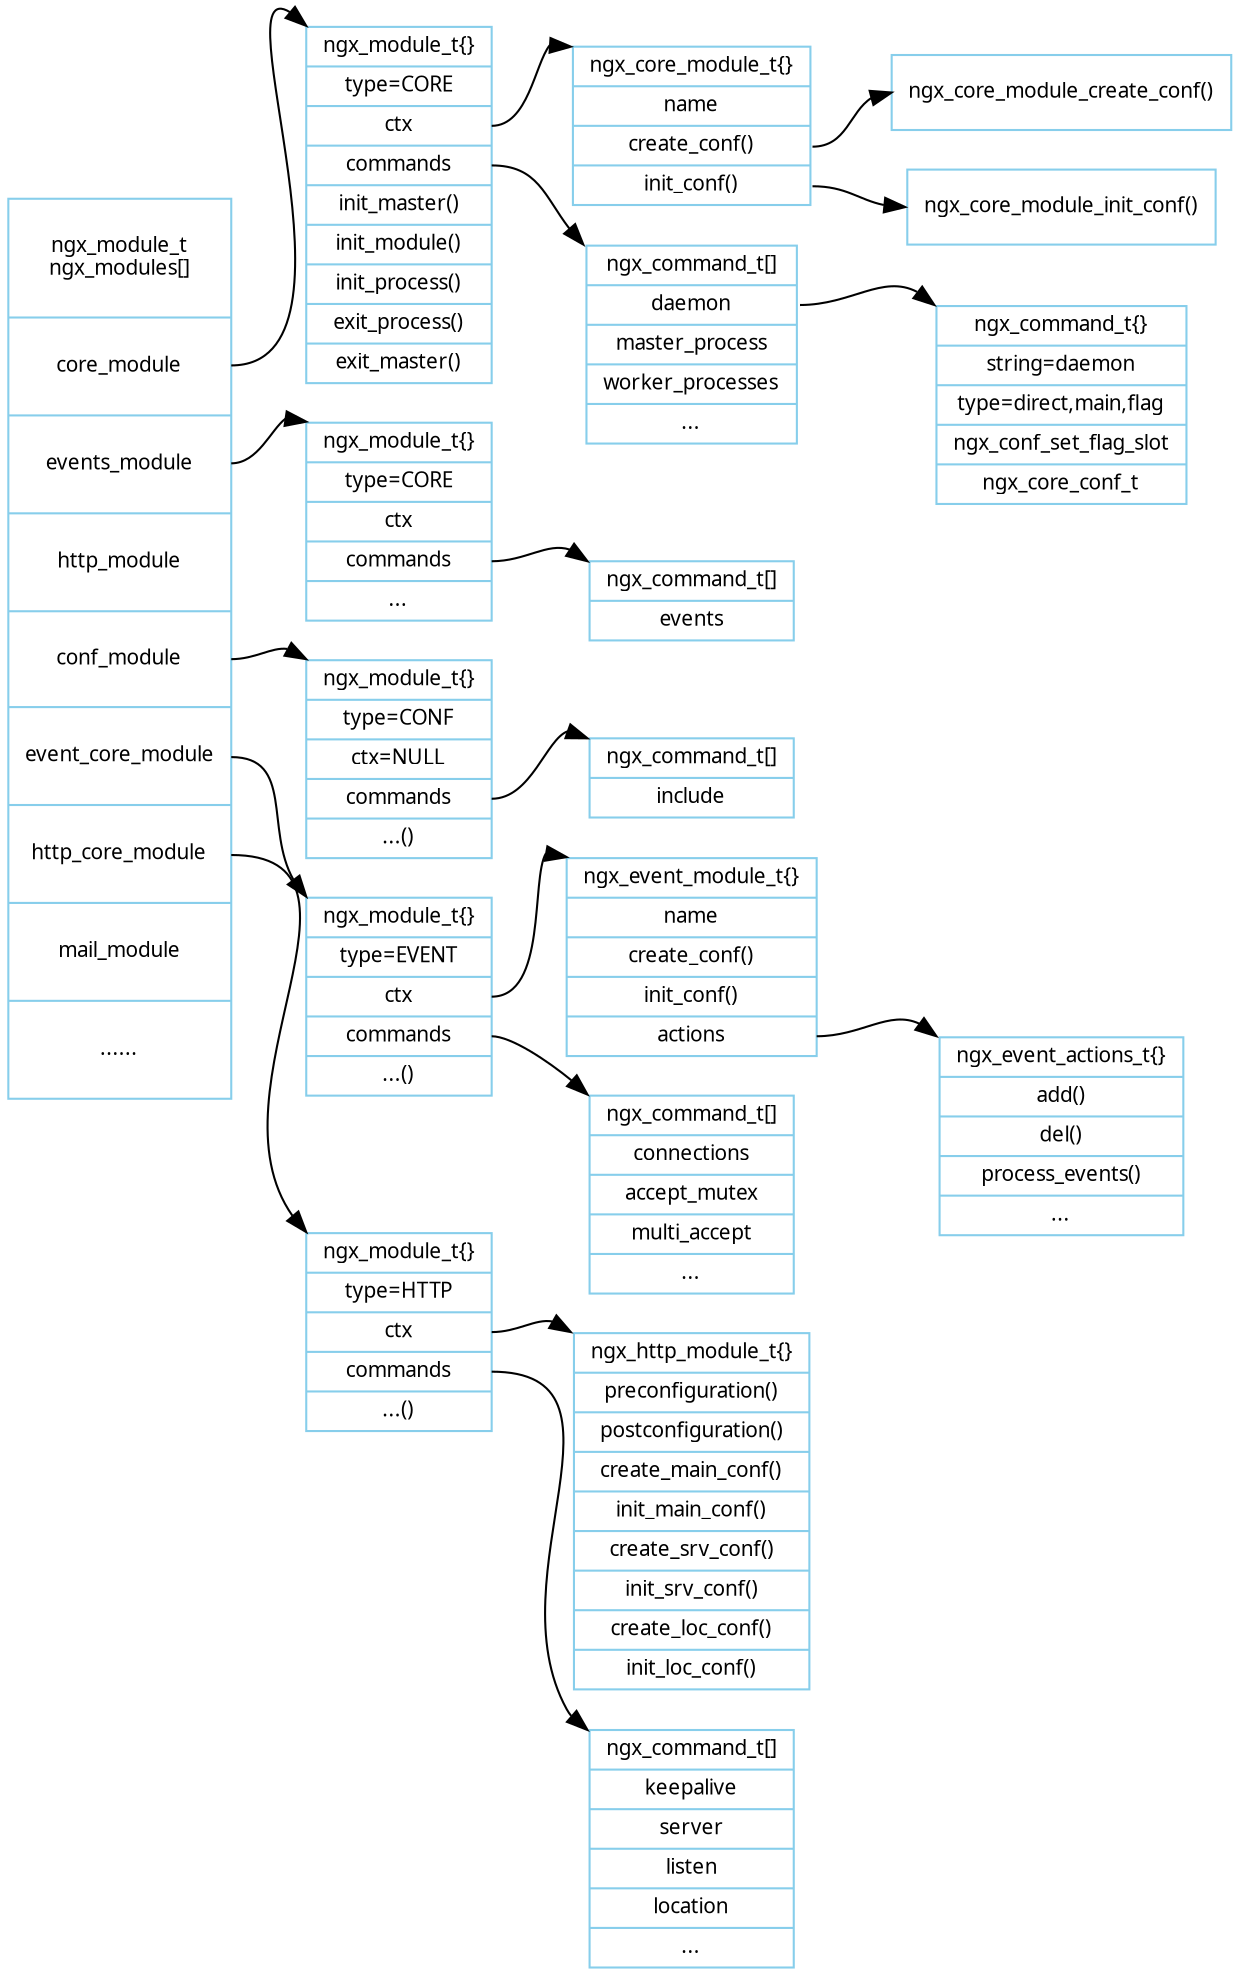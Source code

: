 digraph ngx_module {
   rankdir=LR;
   node [shape=record, color=skyblue, fontname="Verdana", fontsize=10];

   ngx_modules [label="ngx_module_t\nngx_modules[]|<core>core_module|<events>events_module|http_module|<conf>conf_module|<eventcore>event_core_module|<httpcore>http_core_module|<mail>mail_module|......", height=6];
   
   ngx_core_module[label="ngx_module_t\{\}|type=CORE|<ctx>ctx|<commands>commands|init_master()|init_module()|init_process()|exit_process()|exit_master()"];
   ngx_core_module_ctx[label="ngx_core_module_t\{\}|name|<create>create_conf()|<init>init_conf()"];
   ngx_core_commands[label="ngx_command_t[]|<daemon>daemon|master_process|worker_processes|..."];
   ngx_daemon_command[label="ngx_command_t\{\}|string=daemon|type=direct,main,flag|ngx_conf_set_flag_slot|ngx_core_conf_t"];
   ngx_modules:core -> ngx_core_module:nw;
   ngx_core_module:ctx -> ngx_core_module_ctx:nw;
   ngx_core_module:commands -> ngx_core_commands:nw;
   ngx_core_commands:daemon -> ngx_daemon_command:nw;
   ngx_core_module_ctx:create -> "ngx_core_module_create_conf()":w;
   ngx_core_module_ctx:init -> "ngx_core_module_init_conf()":w;

   ngx_events_module[label="ngx_module_t\{\}|type=CORE|<ctx>ctx|<commands>commands|..."];
   ngx_events_commands[label="ngx_command_t[]|events"];
   ngx_modules:events -> ngx_events_module:nw;
   ngx_events_module:commands -> ngx_events_commands:nw;

   ngx_conf_module[label="ngx_module_t\{\}|type=CONF|<ctx>ctx=NULL|<commands>commands|...()"];
   ngx_conf_commands[label="ngx_command_t[]|include"];
   ngx_modules:conf -> ngx_conf_module:nw;
   ngx_conf_module:commands -> ngx_conf_commands:nw;

   ngx_event_module[label="ngx_module_t\{\}|type=EVENT|<ctx>ctx|<commands>commands|...()"];
   ngx_event_module_ctx[label="ngx_event_module_t\{\}|name|create_conf()|init_conf()|<actions>actions"];
   ngx_event_actions[label="ngx_event_actions_t\{\}|add()|del()|process_events()|..."];
   ngx_event_commands[label="ngx_command_t[]|connections|accept_mutex|multi_accept|..."];
   ngx_modules:eventcore -> ngx_event_module:nw;
   ngx_event_module:ctx -> ngx_event_module_ctx:nw;
   ngx_event_module_ctx:actions -> ngx_event_actions:nw;
   ngx_event_module:commands -> ngx_event_commands:nw;

   ngx_http_module[label="ngx_module_t\{\}|type=HTTP|<ctx>ctx|<commands>commands|...()"];
   ngx_http_module_ctx[label="ngx_http_module_t\{\}|preconfiguration()|postconfiguration()|create_main_conf()|init_main_conf()|create_srv_conf()|init_srv_conf()|create_loc_conf()|init_loc_conf()"];
   ngx_http_commands[label="ngx_command_t[]|keepalive|server|listen|location|..."];
   ngx_modules:httpcore -> ngx_http_module:nw;
   ngx_http_module:ctx -> ngx_http_module_ctx:nw;
   ngx_http_module:commands -> ngx_http_commands:nw;
}